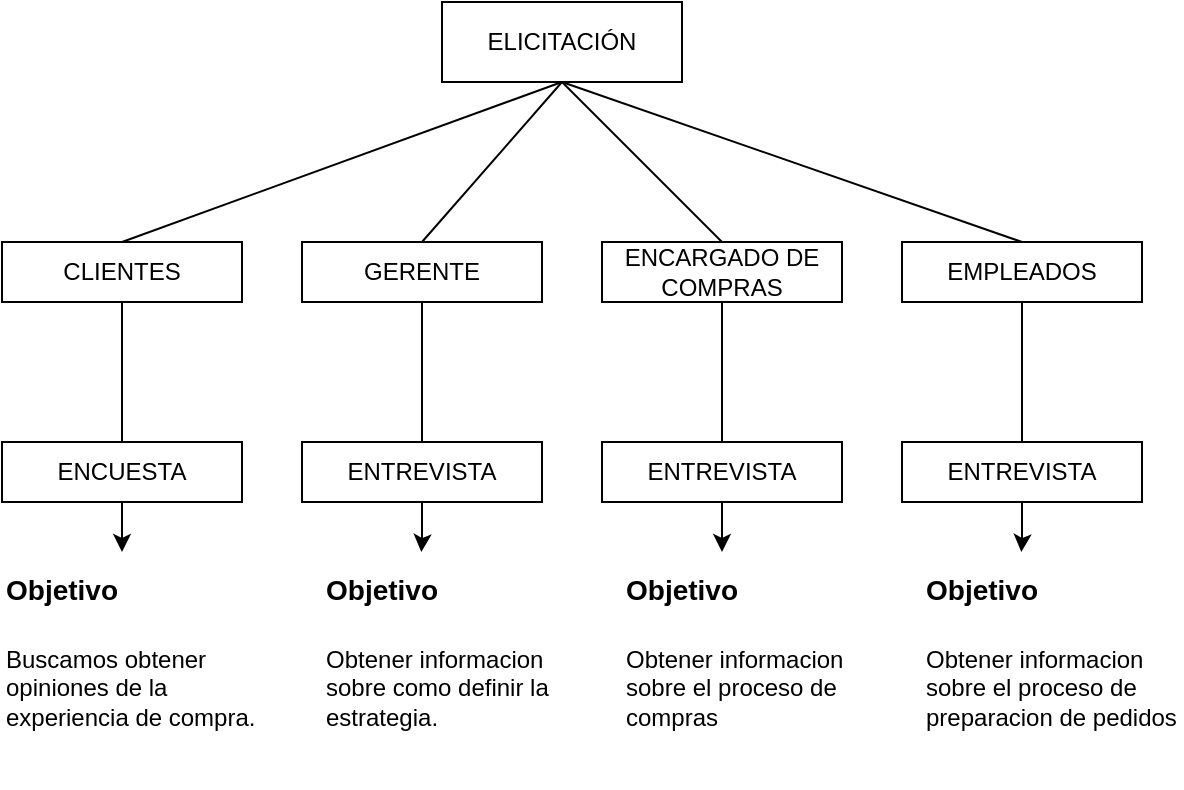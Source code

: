 <mxfile version="24.7.6">
  <diagram name="Página-1" id="OJTeYPlk8KDo_guTqc5x">
    <mxGraphModel dx="1105" dy="586" grid="1" gridSize="10" guides="1" tooltips="1" connect="1" arrows="1" fold="1" page="1" pageScale="1" pageWidth="827" pageHeight="1169" math="0" shadow="0">
      <root>
        <mxCell id="0" />
        <mxCell id="1" parent="0" />
        <mxCell id="5iXJhyNyfYRvLw2FLJ_Q-1" value="ELICITACIÓN" style="rounded=0;whiteSpace=wrap;html=1;" vertex="1" parent="1">
          <mxGeometry x="430" y="70" width="120" height="40" as="geometry" />
        </mxCell>
        <mxCell id="5iXJhyNyfYRvLw2FLJ_Q-6" style="rounded=0;orthogonalLoop=1;jettySize=auto;html=1;exitX=0.5;exitY=1;exitDx=0;exitDy=0;endArrow=none;endFill=0;entryX=0.5;entryY=0;entryDx=0;entryDy=0;" edge="1" parent="1" source="5iXJhyNyfYRvLw2FLJ_Q-2" target="5iXJhyNyfYRvLw2FLJ_Q-7">
          <mxGeometry relative="1" as="geometry">
            <mxPoint x="270" y="280" as="targetPoint" />
          </mxGeometry>
        </mxCell>
        <mxCell id="5iXJhyNyfYRvLw2FLJ_Q-38" style="rounded=0;orthogonalLoop=1;jettySize=auto;html=1;exitX=0.5;exitY=0;exitDx=0;exitDy=0;entryX=0.5;entryY=1;entryDx=0;entryDy=0;endArrow=none;endFill=0;" edge="1" parent="1" source="5iXJhyNyfYRvLw2FLJ_Q-2" target="5iXJhyNyfYRvLw2FLJ_Q-1">
          <mxGeometry relative="1" as="geometry" />
        </mxCell>
        <mxCell id="5iXJhyNyfYRvLw2FLJ_Q-2" value="CLIENTES" style="rounded=0;whiteSpace=wrap;html=1;" vertex="1" parent="1">
          <mxGeometry x="210" y="190" width="120" height="30" as="geometry" />
        </mxCell>
        <mxCell id="5iXJhyNyfYRvLw2FLJ_Q-25" style="edgeStyle=orthogonalEdgeStyle;rounded=0;orthogonalLoop=1;jettySize=auto;html=1;exitX=0.5;exitY=1;exitDx=0;exitDy=0;entryX=0.5;entryY=0;entryDx=0;entryDy=0;endArrow=none;endFill=0;" edge="1" parent="1" source="5iXJhyNyfYRvLw2FLJ_Q-3" target="5iXJhyNyfYRvLw2FLJ_Q-8">
          <mxGeometry relative="1" as="geometry" />
        </mxCell>
        <mxCell id="5iXJhyNyfYRvLw2FLJ_Q-39" style="rounded=0;orthogonalLoop=1;jettySize=auto;html=1;exitX=0.5;exitY=0;exitDx=0;exitDy=0;endArrow=none;endFill=0;" edge="1" parent="1" source="5iXJhyNyfYRvLw2FLJ_Q-3">
          <mxGeometry relative="1" as="geometry">
            <mxPoint x="490" y="110" as="targetPoint" />
          </mxGeometry>
        </mxCell>
        <mxCell id="5iXJhyNyfYRvLw2FLJ_Q-3" value="GERENTE" style="rounded=0;whiteSpace=wrap;html=1;" vertex="1" parent="1">
          <mxGeometry x="360" y="190" width="120" height="30" as="geometry" />
        </mxCell>
        <mxCell id="5iXJhyNyfYRvLw2FLJ_Q-40" style="rounded=0;orthogonalLoop=1;jettySize=auto;html=1;exitX=0.5;exitY=0;exitDx=0;exitDy=0;endArrow=none;endFill=0;entryX=0.5;entryY=1;entryDx=0;entryDy=0;" edge="1" parent="1" source="5iXJhyNyfYRvLw2FLJ_Q-4" target="5iXJhyNyfYRvLw2FLJ_Q-1">
          <mxGeometry relative="1" as="geometry" />
        </mxCell>
        <mxCell id="5iXJhyNyfYRvLw2FLJ_Q-4" value="ENCARGADO DE COMPRAS" style="rounded=0;whiteSpace=wrap;html=1;" vertex="1" parent="1">
          <mxGeometry x="510" y="190" width="120" height="30" as="geometry" />
        </mxCell>
        <mxCell id="5iXJhyNyfYRvLw2FLJ_Q-41" style="rounded=0;orthogonalLoop=1;jettySize=auto;html=1;exitX=0.5;exitY=0;exitDx=0;exitDy=0;endArrow=none;endFill=0;entryX=0.5;entryY=1;entryDx=0;entryDy=0;" edge="1" parent="1" source="5iXJhyNyfYRvLw2FLJ_Q-5" target="5iXJhyNyfYRvLw2FLJ_Q-1">
          <mxGeometry relative="1" as="geometry">
            <mxPoint x="490" y="100" as="targetPoint" />
          </mxGeometry>
        </mxCell>
        <mxCell id="5iXJhyNyfYRvLw2FLJ_Q-5" value="EMPLEADOS" style="rounded=0;whiteSpace=wrap;html=1;" vertex="1" parent="1">
          <mxGeometry x="660" y="190" width="120" height="30" as="geometry" />
        </mxCell>
        <mxCell id="5iXJhyNyfYRvLw2FLJ_Q-22" style="edgeStyle=orthogonalEdgeStyle;rounded=0;orthogonalLoop=1;jettySize=auto;html=1;exitX=0.5;exitY=1;exitDx=0;exitDy=0;endArrow=classic;endFill=1;" edge="1" parent="1" source="5iXJhyNyfYRvLw2FLJ_Q-7">
          <mxGeometry relative="1" as="geometry">
            <mxPoint x="270" y="345" as="targetPoint" />
          </mxGeometry>
        </mxCell>
        <mxCell id="5iXJhyNyfYRvLw2FLJ_Q-7" value="ENCUESTA" style="rounded=0;whiteSpace=wrap;html=1;" vertex="1" parent="1">
          <mxGeometry x="210" y="290" width="120" height="30" as="geometry" />
        </mxCell>
        <mxCell id="5iXJhyNyfYRvLw2FLJ_Q-8" value="ENTREVISTA" style="rounded=0;whiteSpace=wrap;html=1;" vertex="1" parent="1">
          <mxGeometry x="360" y="290" width="120" height="30" as="geometry" />
        </mxCell>
        <mxCell id="5iXJhyNyfYRvLw2FLJ_Q-24" value="&lt;h1 style=&quot;margin-top: 0px;&quot;&gt;&lt;font style=&quot;font-size: 14px;&quot;&gt;Objetivo&lt;/font&gt;&lt;/h1&gt;&lt;p&gt;Buscamos obtener opiniones de la experiencia de compra.&lt;/p&gt;" style="text;html=1;whiteSpace=wrap;overflow=hidden;rounded=0;" vertex="1" parent="1">
          <mxGeometry x="210" y="340" width="130" height="120" as="geometry" />
        </mxCell>
        <mxCell id="5iXJhyNyfYRvLw2FLJ_Q-27" value="&lt;h1 style=&quot;margin-top: 0px;&quot;&gt;&lt;font style=&quot;font-size: 14px;&quot;&gt;Objetivo&lt;/font&gt;&lt;/h1&gt;&lt;p&gt;Obtener informacion sobre como definir la estrategia.&lt;/p&gt;" style="text;html=1;whiteSpace=wrap;overflow=hidden;rounded=0;" vertex="1" parent="1">
          <mxGeometry x="370" y="340" width="130" height="120" as="geometry" />
        </mxCell>
        <mxCell id="5iXJhyNyfYRvLw2FLJ_Q-28" style="edgeStyle=orthogonalEdgeStyle;rounded=0;orthogonalLoop=1;jettySize=auto;html=1;entryX=0.5;entryY=0;entryDx=0;entryDy=0;endArrow=none;endFill=0;" edge="1" parent="1" source="5iXJhyNyfYRvLw2FLJ_Q-4" target="5iXJhyNyfYRvLw2FLJ_Q-29">
          <mxGeometry relative="1" as="geometry">
            <mxPoint x="569.67" y="220" as="sourcePoint" />
            <mxPoint x="569.67" y="290" as="targetPoint" />
          </mxGeometry>
        </mxCell>
        <mxCell id="5iXJhyNyfYRvLw2FLJ_Q-29" value="ENTREVISTA" style="rounded=0;whiteSpace=wrap;html=1;" vertex="1" parent="1">
          <mxGeometry x="510" y="290" width="120" height="30" as="geometry" />
        </mxCell>
        <mxCell id="5iXJhyNyfYRvLw2FLJ_Q-30" style="edgeStyle=orthogonalEdgeStyle;rounded=0;orthogonalLoop=1;jettySize=auto;html=1;endArrow=classic;endFill=1;" edge="1" parent="1" source="5iXJhyNyfYRvLw2FLJ_Q-8">
          <mxGeometry relative="1" as="geometry">
            <mxPoint x="419.67" y="345" as="targetPoint" />
            <mxPoint x="420" y="320" as="sourcePoint" />
          </mxGeometry>
        </mxCell>
        <mxCell id="5iXJhyNyfYRvLw2FLJ_Q-31" style="edgeStyle=orthogonalEdgeStyle;rounded=0;orthogonalLoop=1;jettySize=auto;html=1;endArrow=classic;endFill=1;" edge="1" parent="1" source="5iXJhyNyfYRvLw2FLJ_Q-29">
          <mxGeometry relative="1" as="geometry">
            <mxPoint x="570" y="345" as="targetPoint" />
            <mxPoint x="570" y="320" as="sourcePoint" />
          </mxGeometry>
        </mxCell>
        <mxCell id="5iXJhyNyfYRvLw2FLJ_Q-32" value="&lt;h1 style=&quot;margin-top: 0px;&quot;&gt;&lt;font style=&quot;font-size: 14px;&quot;&gt;Objetivo&lt;/font&gt;&lt;/h1&gt;&lt;p&gt;Obtener informacion sobre el proceso de compras&lt;/p&gt;" style="text;html=1;whiteSpace=wrap;overflow=hidden;rounded=0;" vertex="1" parent="1">
          <mxGeometry x="520" y="340" width="130" height="120" as="geometry" />
        </mxCell>
        <mxCell id="5iXJhyNyfYRvLw2FLJ_Q-33" value="ENTREVISTA" style="rounded=0;whiteSpace=wrap;html=1;" vertex="1" parent="1">
          <mxGeometry x="660" y="290" width="120" height="30" as="geometry" />
        </mxCell>
        <mxCell id="5iXJhyNyfYRvLw2FLJ_Q-34" style="edgeStyle=orthogonalEdgeStyle;rounded=0;orthogonalLoop=1;jettySize=auto;html=1;endArrow=none;endFill=0;" edge="1" parent="1" source="5iXJhyNyfYRvLw2FLJ_Q-5" target="5iXJhyNyfYRvLw2FLJ_Q-33">
          <mxGeometry relative="1" as="geometry">
            <mxPoint x="719.67" y="220" as="sourcePoint" />
            <mxPoint x="719.67" y="290" as="targetPoint" />
          </mxGeometry>
        </mxCell>
        <mxCell id="5iXJhyNyfYRvLw2FLJ_Q-35" style="edgeStyle=orthogonalEdgeStyle;rounded=0;orthogonalLoop=1;jettySize=auto;html=1;endArrow=classic;endFill=1;" edge="1" parent="1" source="5iXJhyNyfYRvLw2FLJ_Q-33">
          <mxGeometry relative="1" as="geometry">
            <mxPoint x="719.67" y="345" as="targetPoint" />
            <mxPoint x="719.67" y="320" as="sourcePoint" />
          </mxGeometry>
        </mxCell>
        <mxCell id="5iXJhyNyfYRvLw2FLJ_Q-37" value="&lt;h1 style=&quot;margin-top: 0px;&quot;&gt;&lt;font style=&quot;font-size: 14px;&quot;&gt;Objetivo&lt;/font&gt;&lt;/h1&gt;&lt;p&gt;Obtener informacion sobre el proceso de preparacion de pedidos&lt;/p&gt;" style="text;html=1;whiteSpace=wrap;overflow=hidden;rounded=0;" vertex="1" parent="1">
          <mxGeometry x="670" y="340" width="130" height="120" as="geometry" />
        </mxCell>
      </root>
    </mxGraphModel>
  </diagram>
</mxfile>
